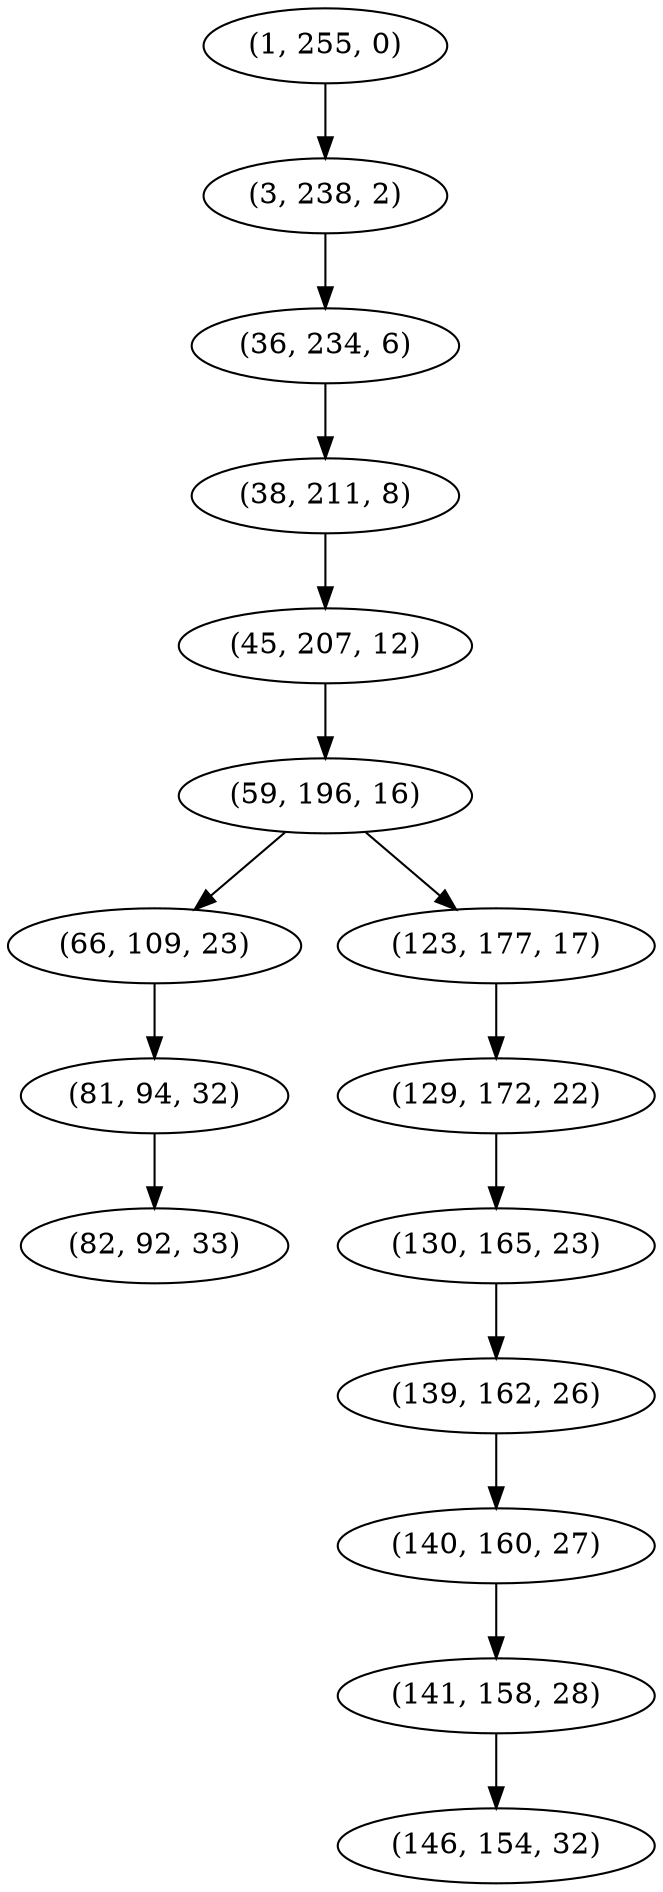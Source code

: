 digraph tree {
    "(1, 255, 0)";
    "(3, 238, 2)";
    "(36, 234, 6)";
    "(38, 211, 8)";
    "(45, 207, 12)";
    "(59, 196, 16)";
    "(66, 109, 23)";
    "(81, 94, 32)";
    "(82, 92, 33)";
    "(123, 177, 17)";
    "(129, 172, 22)";
    "(130, 165, 23)";
    "(139, 162, 26)";
    "(140, 160, 27)";
    "(141, 158, 28)";
    "(146, 154, 32)";
    "(1, 255, 0)" -> "(3, 238, 2)";
    "(3, 238, 2)" -> "(36, 234, 6)";
    "(36, 234, 6)" -> "(38, 211, 8)";
    "(38, 211, 8)" -> "(45, 207, 12)";
    "(45, 207, 12)" -> "(59, 196, 16)";
    "(59, 196, 16)" -> "(66, 109, 23)";
    "(59, 196, 16)" -> "(123, 177, 17)";
    "(66, 109, 23)" -> "(81, 94, 32)";
    "(81, 94, 32)" -> "(82, 92, 33)";
    "(123, 177, 17)" -> "(129, 172, 22)";
    "(129, 172, 22)" -> "(130, 165, 23)";
    "(130, 165, 23)" -> "(139, 162, 26)";
    "(139, 162, 26)" -> "(140, 160, 27)";
    "(140, 160, 27)" -> "(141, 158, 28)";
    "(141, 158, 28)" -> "(146, 154, 32)";
}
